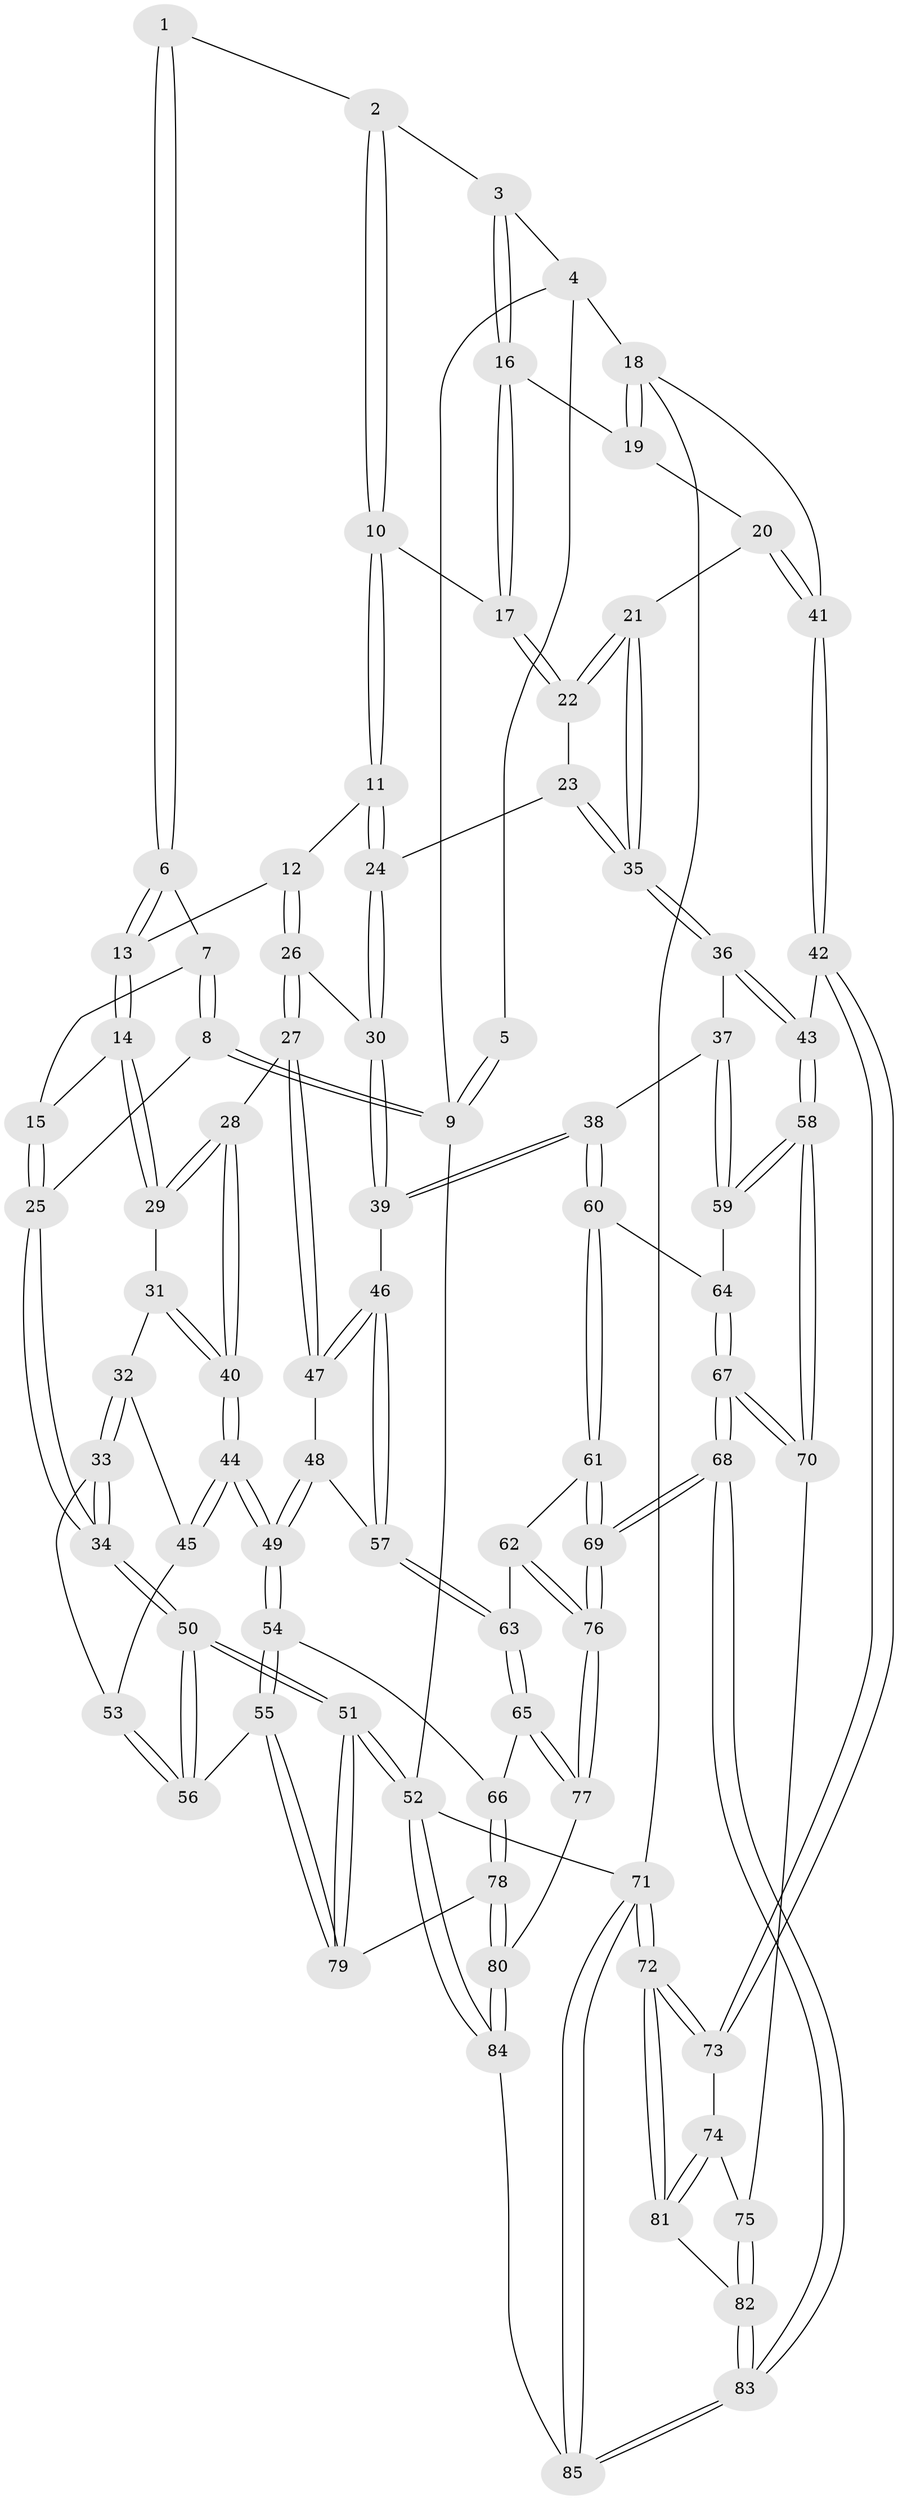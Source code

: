 // coarse degree distribution, {4: 0.3137254901960784, 2: 0.0196078431372549, 6: 0.0392156862745098, 5: 0.5098039215686274, 3: 0.058823529411764705, 7: 0.058823529411764705}
// Generated by graph-tools (version 1.1) at 2025/04/03/04/25 22:04:26]
// undirected, 85 vertices, 209 edges
graph export_dot {
graph [start="1"]
  node [color=gray90,style=filled];
  1 [pos="+0.2251956507785562+0.0657359748130804"];
  2 [pos="+0.40703107046255715+0.0973343123537194"];
  3 [pos="+0.6875312279242792+0"];
  4 [pos="+0.6884075409847974+0"];
  5 [pos="+0.1476705247346843+0"];
  6 [pos="+0.2225574424564602+0.07294037215085565"];
  7 [pos="+0.11578254150777081+0.11977033735130291"];
  8 [pos="+0+0"];
  9 [pos="+0+0"];
  10 [pos="+0.4135173225929258+0.21636303987640532"];
  11 [pos="+0.32697636949303743+0.3179222644514016"];
  12 [pos="+0.303455948666864+0.3234097516175831"];
  13 [pos="+0.23528373272966696+0.3017852062444774"];
  14 [pos="+0.16540239792377984+0.32890274643507245"];
  15 [pos="+0.012761669516627838+0.2629066624617298"];
  16 [pos="+0.7213920803145025+0.10880244979938578"];
  17 [pos="+0.6265965715397924+0.23878944240217287"];
  18 [pos="+1+0.27679044335137565"];
  19 [pos="+0.7504652962392915+0.13356841762667618"];
  20 [pos="+0.8693352359060221+0.41808232296524844"];
  21 [pos="+0.7526658147814523+0.4451671565237647"];
  22 [pos="+0.621088032225299+0.2653052646533671"];
  23 [pos="+0.537838413106188+0.39422299137799416"];
  24 [pos="+0.5133151805618763+0.4063716018365085"];
  25 [pos="+0+0.22598425399333283"];
  26 [pos="+0.32077722281018833+0.49193294783782937"];
  27 [pos="+0.31855303973930527+0.49791117902255266"];
  28 [pos="+0.28205458516282095+0.5078462784240699"];
  29 [pos="+0.13583558113675878+0.42275588562558686"];
  30 [pos="+0.4885113629461771+0.4878013788980555"];
  31 [pos="+0.12707734787398095+0.44284515734090113"];
  32 [pos="+0.07589270787921276+0.4826726406705624"];
  33 [pos="+0+0.5076211963789364"];
  34 [pos="+0+0.5028242705489459"];
  35 [pos="+0.6890423778338243+0.5089094185878966"];
  36 [pos="+0.6773934448018095+0.5874508135467637"];
  37 [pos="+0.6130195671408041+0.621552007625638"];
  38 [pos="+0.564313953634947+0.636564051278471"];
  39 [pos="+0.503001574211604+0.6137763250374816"];
  40 [pos="+0.20408810961746449+0.5464210316556063"];
  41 [pos="+1+0.5181891463964732"];
  42 [pos="+1+0.5192176258058824"];
  43 [pos="+0.7908720909074787+0.6532359656625886"];
  44 [pos="+0.19264586839716447+0.632976378245997"];
  45 [pos="+0.1009959756568226+0.5958397988725096"];
  46 [pos="+0.48567785412526315+0.6212883693894863"];
  47 [pos="+0.32205552663583675+0.5110338699047678"];
  48 [pos="+0.30725689552231833+0.6461972639353176"];
  49 [pos="+0.21972716921267457+0.681258089654736"];
  50 [pos="+0+0.9462337948002949"];
  51 [pos="+0+1"];
  52 [pos="+0+1"];
  53 [pos="+0.055139404833103645+0.6245408566643793"];
  54 [pos="+0.20833985963637186+0.7155497896412177"];
  55 [pos="+0.16296672375467322+0.7485467646806628"];
  56 [pos="+0.04035611052456959+0.7597985405500549"];
  57 [pos="+0.4178910270176502+0.6719251876808714"];
  58 [pos="+0.7811529495563325+0.7349168637208439"];
  59 [pos="+0.6916156025590766+0.7543375516621101"];
  60 [pos="+0.5732869592114616+0.7330650336674711"];
  61 [pos="+0.5723436309975218+0.7365510421854745"];
  62 [pos="+0.43326868388176837+0.7716631016361817"];
  63 [pos="+0.41320861274103793+0.737483148593816"];
  64 [pos="+0.6746080885413975+0.76953622166921"];
  65 [pos="+0.31197592558565385+0.8028943681412517"];
  66 [pos="+0.24496950927892472+0.7517711146455237"];
  67 [pos="+0.6450820488877127+0.9763504690154851"];
  68 [pos="+0.6163921856132627+1"];
  69 [pos="+0.5425414809168748+0.9349582181871448"];
  70 [pos="+0.8053076588134128+0.7977875277328186"];
  71 [pos="+1+1"];
  72 [pos="+1+0.8897235657138328"];
  73 [pos="+1+0.560909776276616"];
  74 [pos="+0.8613038603808351+0.8039564267167972"];
  75 [pos="+0.8304399145307293+0.806629263150819"];
  76 [pos="+0.4896812845765151+0.906983979313365"];
  77 [pos="+0.33193045424858225+0.9030619343819003"];
  78 [pos="+0.2372558972941101+0.9016622873081469"];
  79 [pos="+0.1763414295571343+0.8809772663911906"];
  80 [pos="+0.29450010620939826+0.9331536425802682"];
  81 [pos="+1+0.8919170203705"];
  82 [pos="+0.8719023019109661+0.9489678489243515"];
  83 [pos="+0.6570222997865522+1"];
  84 [pos="+0.1986954984189909+1"];
  85 [pos="+0.6571728860624919+1"];
  1 -- 2;
  1 -- 6;
  1 -- 6;
  2 -- 3;
  2 -- 10;
  2 -- 10;
  3 -- 4;
  3 -- 16;
  3 -- 16;
  4 -- 5;
  4 -- 9;
  4 -- 18;
  5 -- 9;
  5 -- 9;
  6 -- 7;
  6 -- 13;
  6 -- 13;
  7 -- 8;
  7 -- 8;
  7 -- 15;
  8 -- 9;
  8 -- 9;
  8 -- 25;
  9 -- 52;
  10 -- 11;
  10 -- 11;
  10 -- 17;
  11 -- 12;
  11 -- 24;
  11 -- 24;
  12 -- 13;
  12 -- 26;
  12 -- 26;
  13 -- 14;
  13 -- 14;
  14 -- 15;
  14 -- 29;
  14 -- 29;
  15 -- 25;
  15 -- 25;
  16 -- 17;
  16 -- 17;
  16 -- 19;
  17 -- 22;
  17 -- 22;
  18 -- 19;
  18 -- 19;
  18 -- 41;
  18 -- 71;
  19 -- 20;
  20 -- 21;
  20 -- 41;
  20 -- 41;
  21 -- 22;
  21 -- 22;
  21 -- 35;
  21 -- 35;
  22 -- 23;
  23 -- 24;
  23 -- 35;
  23 -- 35;
  24 -- 30;
  24 -- 30;
  25 -- 34;
  25 -- 34;
  26 -- 27;
  26 -- 27;
  26 -- 30;
  27 -- 28;
  27 -- 47;
  27 -- 47;
  28 -- 29;
  28 -- 29;
  28 -- 40;
  28 -- 40;
  29 -- 31;
  30 -- 39;
  30 -- 39;
  31 -- 32;
  31 -- 40;
  31 -- 40;
  32 -- 33;
  32 -- 33;
  32 -- 45;
  33 -- 34;
  33 -- 34;
  33 -- 53;
  34 -- 50;
  34 -- 50;
  35 -- 36;
  35 -- 36;
  36 -- 37;
  36 -- 43;
  36 -- 43;
  37 -- 38;
  37 -- 59;
  37 -- 59;
  38 -- 39;
  38 -- 39;
  38 -- 60;
  38 -- 60;
  39 -- 46;
  40 -- 44;
  40 -- 44;
  41 -- 42;
  41 -- 42;
  42 -- 43;
  42 -- 73;
  42 -- 73;
  43 -- 58;
  43 -- 58;
  44 -- 45;
  44 -- 45;
  44 -- 49;
  44 -- 49;
  45 -- 53;
  46 -- 47;
  46 -- 47;
  46 -- 57;
  46 -- 57;
  47 -- 48;
  48 -- 49;
  48 -- 49;
  48 -- 57;
  49 -- 54;
  49 -- 54;
  50 -- 51;
  50 -- 51;
  50 -- 56;
  50 -- 56;
  51 -- 52;
  51 -- 52;
  51 -- 79;
  51 -- 79;
  52 -- 84;
  52 -- 84;
  52 -- 71;
  53 -- 56;
  53 -- 56;
  54 -- 55;
  54 -- 55;
  54 -- 66;
  55 -- 56;
  55 -- 79;
  55 -- 79;
  57 -- 63;
  57 -- 63;
  58 -- 59;
  58 -- 59;
  58 -- 70;
  58 -- 70;
  59 -- 64;
  60 -- 61;
  60 -- 61;
  60 -- 64;
  61 -- 62;
  61 -- 69;
  61 -- 69;
  62 -- 63;
  62 -- 76;
  62 -- 76;
  63 -- 65;
  63 -- 65;
  64 -- 67;
  64 -- 67;
  65 -- 66;
  65 -- 77;
  65 -- 77;
  66 -- 78;
  66 -- 78;
  67 -- 68;
  67 -- 68;
  67 -- 70;
  67 -- 70;
  68 -- 69;
  68 -- 69;
  68 -- 83;
  68 -- 83;
  69 -- 76;
  69 -- 76;
  70 -- 75;
  71 -- 72;
  71 -- 72;
  71 -- 85;
  71 -- 85;
  72 -- 73;
  72 -- 73;
  72 -- 81;
  72 -- 81;
  73 -- 74;
  74 -- 75;
  74 -- 81;
  74 -- 81;
  75 -- 82;
  75 -- 82;
  76 -- 77;
  76 -- 77;
  77 -- 80;
  78 -- 79;
  78 -- 80;
  78 -- 80;
  80 -- 84;
  80 -- 84;
  81 -- 82;
  82 -- 83;
  82 -- 83;
  83 -- 85;
  83 -- 85;
  84 -- 85;
}
